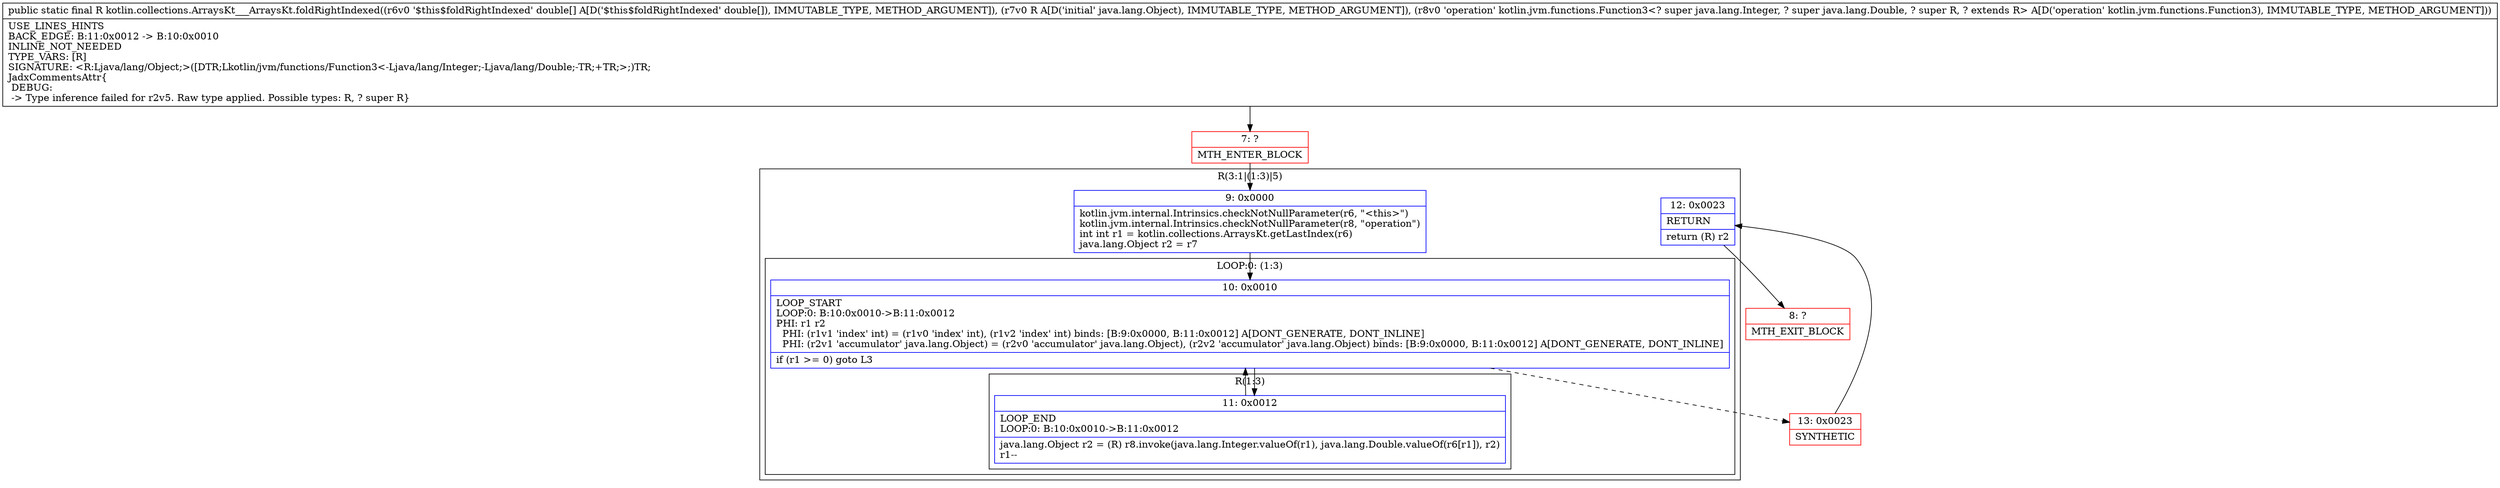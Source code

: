 digraph "CFG forkotlin.collections.ArraysKt___ArraysKt.foldRightIndexed([DLjava\/lang\/Object;Lkotlin\/jvm\/functions\/Function3;)Ljava\/lang\/Object;" {
subgraph cluster_Region_1982571677 {
label = "R(3:1|(1:3)|5)";
node [shape=record,color=blue];
Node_9 [shape=record,label="{9\:\ 0x0000|kotlin.jvm.internal.Intrinsics.checkNotNullParameter(r6, \"\<this\>\")\lkotlin.jvm.internal.Intrinsics.checkNotNullParameter(r8, \"operation\")\lint int r1 = kotlin.collections.ArraysKt.getLastIndex(r6)\ljava.lang.Object r2 = r7\l}"];
subgraph cluster_LoopRegion_1866688271 {
label = "LOOP:0: (1:3)";
node [shape=record,color=blue];
Node_10 [shape=record,label="{10\:\ 0x0010|LOOP_START\lLOOP:0: B:10:0x0010\-\>B:11:0x0012\lPHI: r1 r2 \l  PHI: (r1v1 'index' int) = (r1v0 'index' int), (r1v2 'index' int) binds: [B:9:0x0000, B:11:0x0012] A[DONT_GENERATE, DONT_INLINE]\l  PHI: (r2v1 'accumulator' java.lang.Object) = (r2v0 'accumulator' java.lang.Object), (r2v2 'accumulator' java.lang.Object) binds: [B:9:0x0000, B:11:0x0012] A[DONT_GENERATE, DONT_INLINE]\l|if (r1 \>= 0) goto L3\l}"];
subgraph cluster_Region_1401349640 {
label = "R(1:3)";
node [shape=record,color=blue];
Node_11 [shape=record,label="{11\:\ 0x0012|LOOP_END\lLOOP:0: B:10:0x0010\-\>B:11:0x0012\l|java.lang.Object r2 = (R) r8.invoke(java.lang.Integer.valueOf(r1), java.lang.Double.valueOf(r6[r1]), r2)\lr1\-\-\l}"];
}
}
Node_12 [shape=record,label="{12\:\ 0x0023|RETURN\l|return (R) r2\l}"];
}
Node_7 [shape=record,color=red,label="{7\:\ ?|MTH_ENTER_BLOCK\l}"];
Node_13 [shape=record,color=red,label="{13\:\ 0x0023|SYNTHETIC\l}"];
Node_8 [shape=record,color=red,label="{8\:\ ?|MTH_EXIT_BLOCK\l}"];
MethodNode[shape=record,label="{public static final R kotlin.collections.ArraysKt___ArraysKt.foldRightIndexed((r6v0 '$this$foldRightIndexed' double[] A[D('$this$foldRightIndexed' double[]), IMMUTABLE_TYPE, METHOD_ARGUMENT]), (r7v0 R A[D('initial' java.lang.Object), IMMUTABLE_TYPE, METHOD_ARGUMENT]), (r8v0 'operation' kotlin.jvm.functions.Function3\<? super java.lang.Integer, ? super java.lang.Double, ? super R, ? extends R\> A[D('operation' kotlin.jvm.functions.Function3), IMMUTABLE_TYPE, METHOD_ARGUMENT]))  | USE_LINES_HINTS\lBACK_EDGE: B:11:0x0012 \-\> B:10:0x0010\lINLINE_NOT_NEEDED\lTYPE_VARS: [R]\lSIGNATURE: \<R:Ljava\/lang\/Object;\>([DTR;Lkotlin\/jvm\/functions\/Function3\<\-Ljava\/lang\/Integer;\-Ljava\/lang\/Double;\-TR;+TR;\>;)TR;\lJadxCommentsAttr\{\l DEBUG: \l \-\> Type inference failed for r2v5. Raw type applied. Possible types: R, ? super R\}\l}"];
MethodNode -> Node_7;Node_9 -> Node_10;
Node_10 -> Node_11;
Node_10 -> Node_13[style=dashed];
Node_11 -> Node_10;
Node_12 -> Node_8;
Node_7 -> Node_9;
Node_13 -> Node_12;
}

